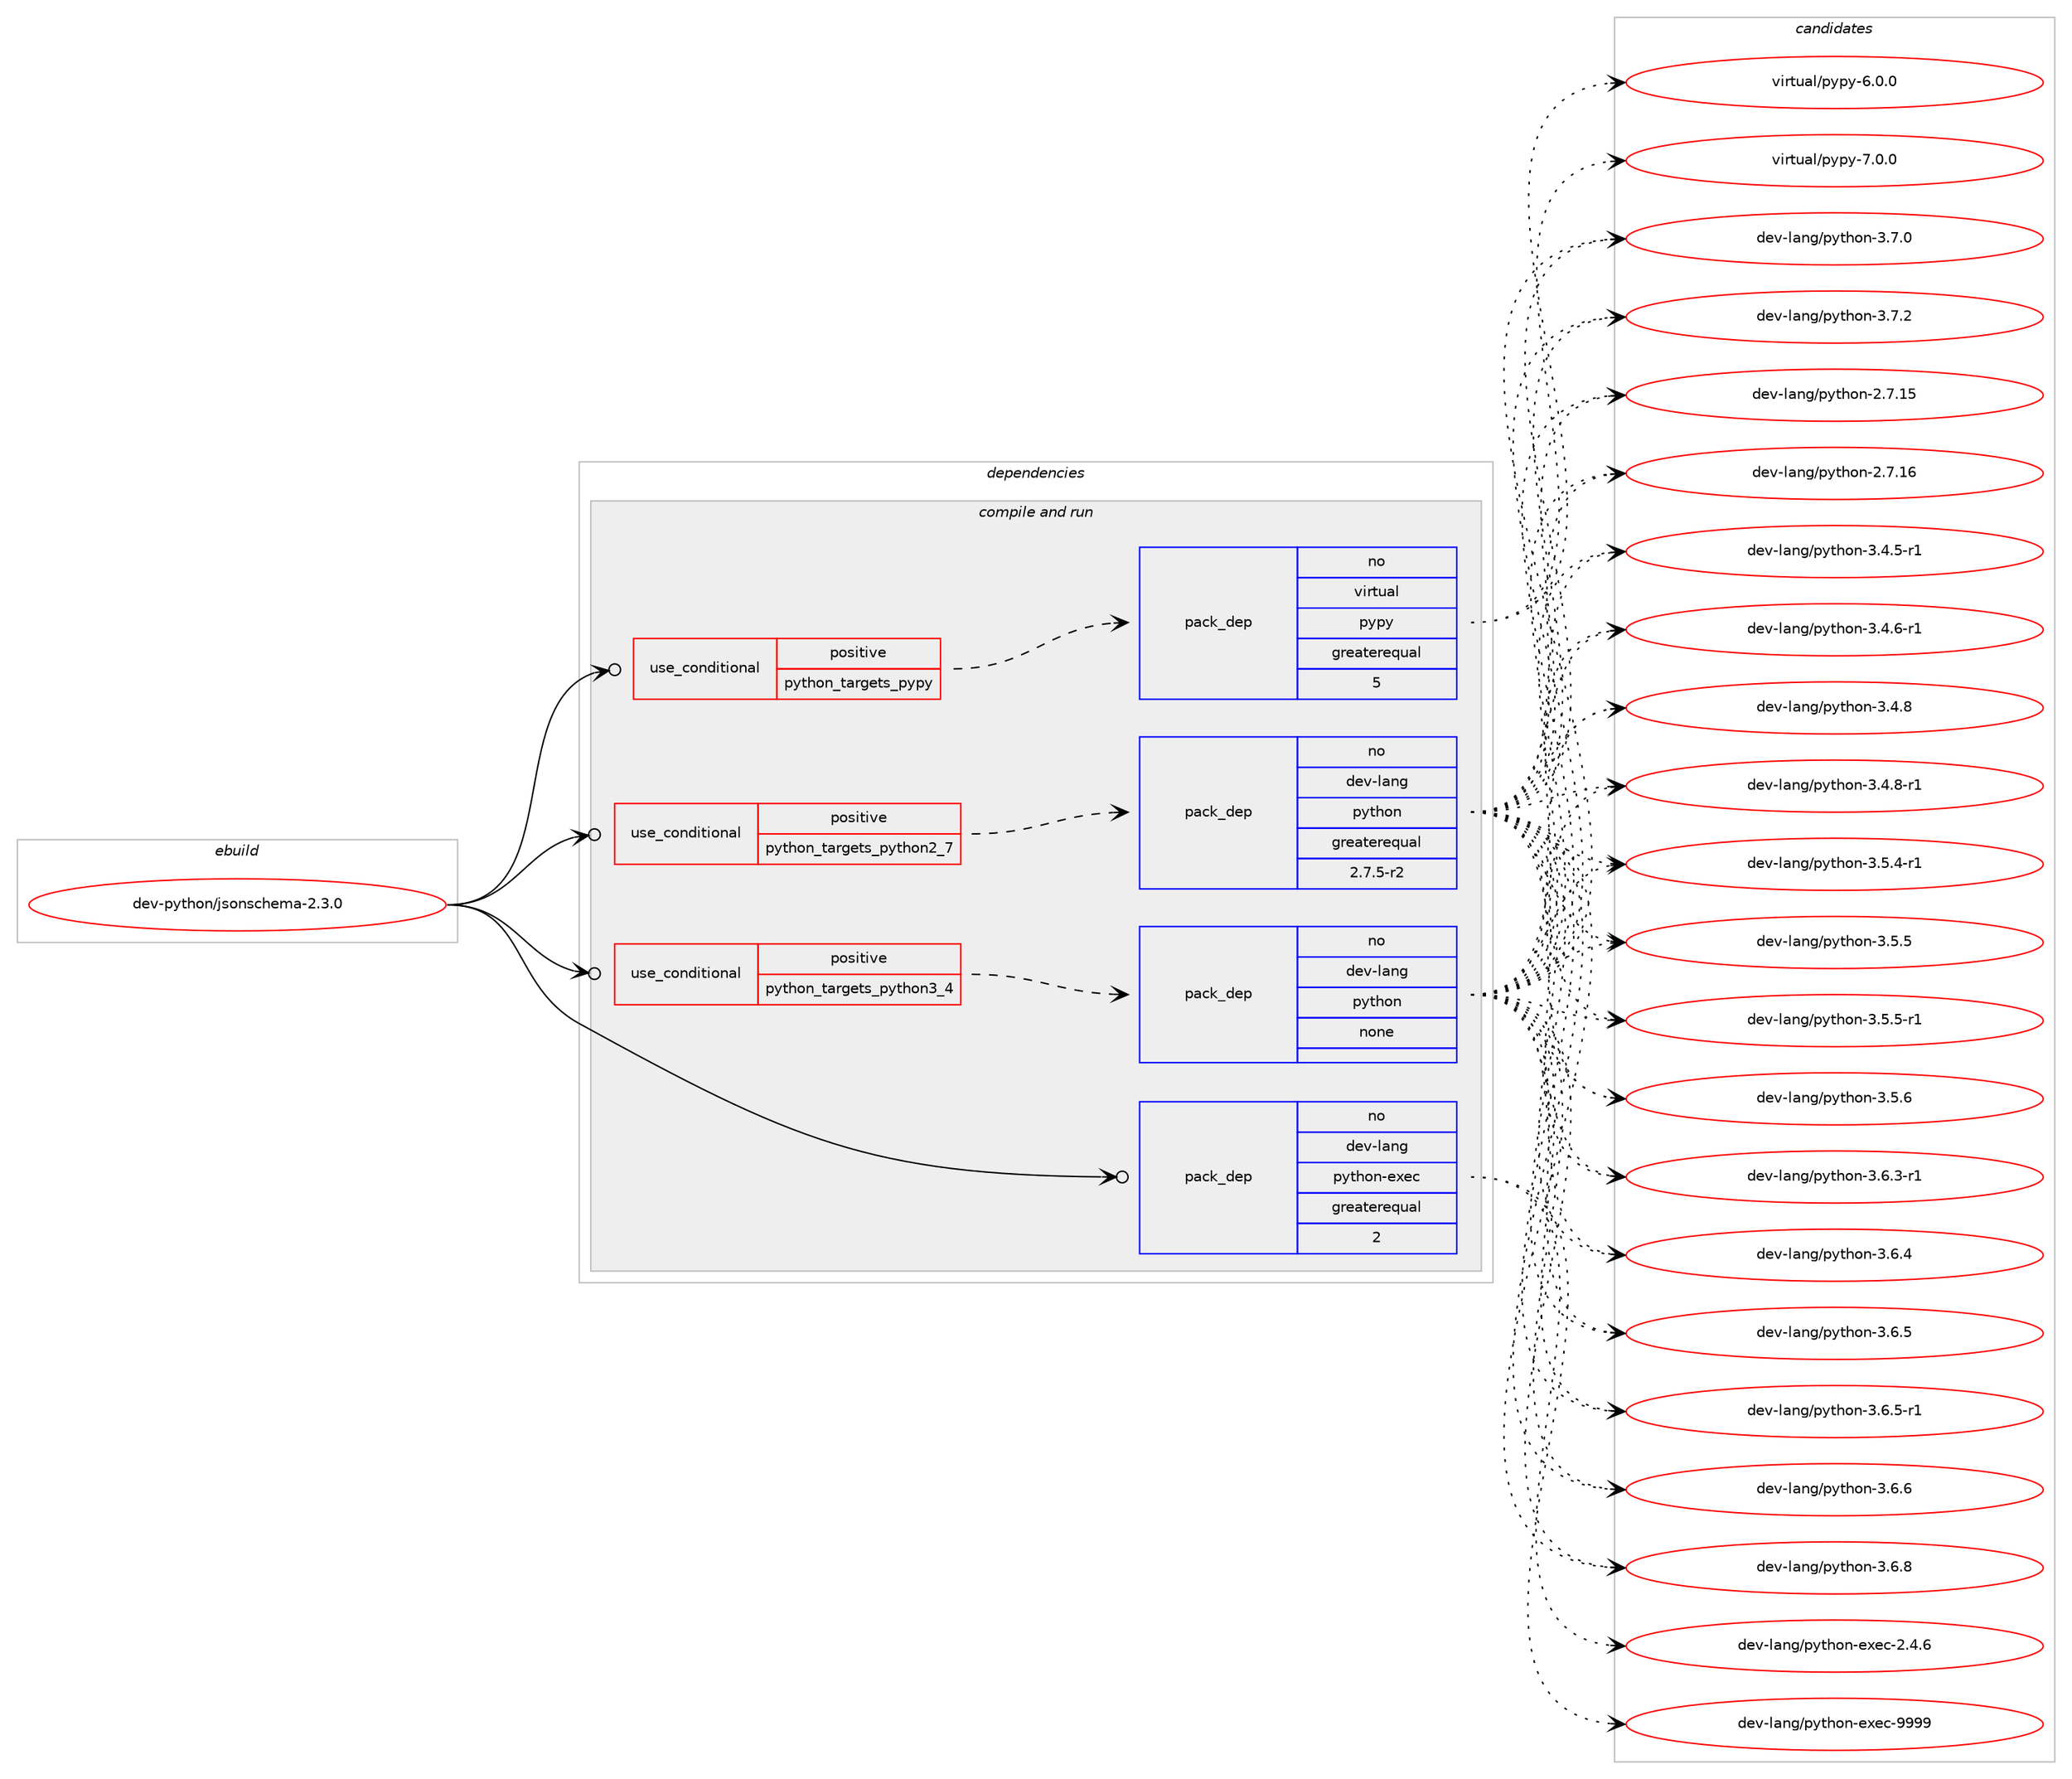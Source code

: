 digraph prolog {

# *************
# Graph options
# *************

newrank=true;
concentrate=true;
compound=true;
graph [rankdir=LR,fontname=Helvetica,fontsize=10,ranksep=1.5];#, ranksep=2.5, nodesep=0.2];
edge  [arrowhead=vee];
node  [fontname=Helvetica,fontsize=10];

# **********
# The ebuild
# **********

subgraph cluster_leftcol {
color=gray;
rank=same;
label=<<i>ebuild</i>>;
id [label="dev-python/jsonschema-2.3.0", color=red, width=4, href="../dev-python/jsonschema-2.3.0.svg"];
}

# ****************
# The dependencies
# ****************

subgraph cluster_midcol {
color=gray;
label=<<i>dependencies</i>>;
subgraph cluster_compile {
fillcolor="#eeeeee";
style=filled;
label=<<i>compile</i>>;
}
subgraph cluster_compileandrun {
fillcolor="#eeeeee";
style=filled;
label=<<i>compile and run</i>>;
subgraph cond376487 {
dependency1415881 [label=<<TABLE BORDER="0" CELLBORDER="1" CELLSPACING="0" CELLPADDING="4"><TR><TD ROWSPAN="3" CELLPADDING="10">use_conditional</TD></TR><TR><TD>positive</TD></TR><TR><TD>python_targets_pypy</TD></TR></TABLE>>, shape=none, color=red];
subgraph pack1016122 {
dependency1415882 [label=<<TABLE BORDER="0" CELLBORDER="1" CELLSPACING="0" CELLPADDING="4" WIDTH="220"><TR><TD ROWSPAN="6" CELLPADDING="30">pack_dep</TD></TR><TR><TD WIDTH="110">no</TD></TR><TR><TD>virtual</TD></TR><TR><TD>pypy</TD></TR><TR><TD>greaterequal</TD></TR><TR><TD>5</TD></TR></TABLE>>, shape=none, color=blue];
}
dependency1415881:e -> dependency1415882:w [weight=20,style="dashed",arrowhead="vee"];
}
id:e -> dependency1415881:w [weight=20,style="solid",arrowhead="odotvee"];
subgraph cond376488 {
dependency1415883 [label=<<TABLE BORDER="0" CELLBORDER="1" CELLSPACING="0" CELLPADDING="4"><TR><TD ROWSPAN="3" CELLPADDING="10">use_conditional</TD></TR><TR><TD>positive</TD></TR><TR><TD>python_targets_python2_7</TD></TR></TABLE>>, shape=none, color=red];
subgraph pack1016123 {
dependency1415884 [label=<<TABLE BORDER="0" CELLBORDER="1" CELLSPACING="0" CELLPADDING="4" WIDTH="220"><TR><TD ROWSPAN="6" CELLPADDING="30">pack_dep</TD></TR><TR><TD WIDTH="110">no</TD></TR><TR><TD>dev-lang</TD></TR><TR><TD>python</TD></TR><TR><TD>greaterequal</TD></TR><TR><TD>2.7.5-r2</TD></TR></TABLE>>, shape=none, color=blue];
}
dependency1415883:e -> dependency1415884:w [weight=20,style="dashed",arrowhead="vee"];
}
id:e -> dependency1415883:w [weight=20,style="solid",arrowhead="odotvee"];
subgraph cond376489 {
dependency1415885 [label=<<TABLE BORDER="0" CELLBORDER="1" CELLSPACING="0" CELLPADDING="4"><TR><TD ROWSPAN="3" CELLPADDING="10">use_conditional</TD></TR><TR><TD>positive</TD></TR><TR><TD>python_targets_python3_4</TD></TR></TABLE>>, shape=none, color=red];
subgraph pack1016124 {
dependency1415886 [label=<<TABLE BORDER="0" CELLBORDER="1" CELLSPACING="0" CELLPADDING="4" WIDTH="220"><TR><TD ROWSPAN="6" CELLPADDING="30">pack_dep</TD></TR><TR><TD WIDTH="110">no</TD></TR><TR><TD>dev-lang</TD></TR><TR><TD>python</TD></TR><TR><TD>none</TD></TR><TR><TD></TD></TR></TABLE>>, shape=none, color=blue];
}
dependency1415885:e -> dependency1415886:w [weight=20,style="dashed",arrowhead="vee"];
}
id:e -> dependency1415885:w [weight=20,style="solid",arrowhead="odotvee"];
subgraph pack1016125 {
dependency1415887 [label=<<TABLE BORDER="0" CELLBORDER="1" CELLSPACING="0" CELLPADDING="4" WIDTH="220"><TR><TD ROWSPAN="6" CELLPADDING="30">pack_dep</TD></TR><TR><TD WIDTH="110">no</TD></TR><TR><TD>dev-lang</TD></TR><TR><TD>python-exec</TD></TR><TR><TD>greaterequal</TD></TR><TR><TD>2</TD></TR></TABLE>>, shape=none, color=blue];
}
id:e -> dependency1415887:w [weight=20,style="solid",arrowhead="odotvee"];
}
subgraph cluster_run {
fillcolor="#eeeeee";
style=filled;
label=<<i>run</i>>;
}
}

# **************
# The candidates
# **************

subgraph cluster_choices {
rank=same;
color=gray;
label=<<i>candidates</i>>;

subgraph choice1016122 {
color=black;
nodesep=1;
choice1181051141161179710847112121112121455446484648 [label="virtual/pypy-6.0.0", color=red, width=4,href="../virtual/pypy-6.0.0.svg"];
choice1181051141161179710847112121112121455546484648 [label="virtual/pypy-7.0.0", color=red, width=4,href="../virtual/pypy-7.0.0.svg"];
dependency1415882:e -> choice1181051141161179710847112121112121455446484648:w [style=dotted,weight="100"];
dependency1415882:e -> choice1181051141161179710847112121112121455546484648:w [style=dotted,weight="100"];
}
subgraph choice1016123 {
color=black;
nodesep=1;
choice10010111845108971101034711212111610411111045504655464953 [label="dev-lang/python-2.7.15", color=red, width=4,href="../dev-lang/python-2.7.15.svg"];
choice10010111845108971101034711212111610411111045504655464954 [label="dev-lang/python-2.7.16", color=red, width=4,href="../dev-lang/python-2.7.16.svg"];
choice1001011184510897110103471121211161041111104551465246534511449 [label="dev-lang/python-3.4.5-r1", color=red, width=4,href="../dev-lang/python-3.4.5-r1.svg"];
choice1001011184510897110103471121211161041111104551465246544511449 [label="dev-lang/python-3.4.6-r1", color=red, width=4,href="../dev-lang/python-3.4.6-r1.svg"];
choice100101118451089711010347112121116104111110455146524656 [label="dev-lang/python-3.4.8", color=red, width=4,href="../dev-lang/python-3.4.8.svg"];
choice1001011184510897110103471121211161041111104551465246564511449 [label="dev-lang/python-3.4.8-r1", color=red, width=4,href="../dev-lang/python-3.4.8-r1.svg"];
choice1001011184510897110103471121211161041111104551465346524511449 [label="dev-lang/python-3.5.4-r1", color=red, width=4,href="../dev-lang/python-3.5.4-r1.svg"];
choice100101118451089711010347112121116104111110455146534653 [label="dev-lang/python-3.5.5", color=red, width=4,href="../dev-lang/python-3.5.5.svg"];
choice1001011184510897110103471121211161041111104551465346534511449 [label="dev-lang/python-3.5.5-r1", color=red, width=4,href="../dev-lang/python-3.5.5-r1.svg"];
choice100101118451089711010347112121116104111110455146534654 [label="dev-lang/python-3.5.6", color=red, width=4,href="../dev-lang/python-3.5.6.svg"];
choice1001011184510897110103471121211161041111104551465446514511449 [label="dev-lang/python-3.6.3-r1", color=red, width=4,href="../dev-lang/python-3.6.3-r1.svg"];
choice100101118451089711010347112121116104111110455146544652 [label="dev-lang/python-3.6.4", color=red, width=4,href="../dev-lang/python-3.6.4.svg"];
choice100101118451089711010347112121116104111110455146544653 [label="dev-lang/python-3.6.5", color=red, width=4,href="../dev-lang/python-3.6.5.svg"];
choice1001011184510897110103471121211161041111104551465446534511449 [label="dev-lang/python-3.6.5-r1", color=red, width=4,href="../dev-lang/python-3.6.5-r1.svg"];
choice100101118451089711010347112121116104111110455146544654 [label="dev-lang/python-3.6.6", color=red, width=4,href="../dev-lang/python-3.6.6.svg"];
choice100101118451089711010347112121116104111110455146544656 [label="dev-lang/python-3.6.8", color=red, width=4,href="../dev-lang/python-3.6.8.svg"];
choice100101118451089711010347112121116104111110455146554648 [label="dev-lang/python-3.7.0", color=red, width=4,href="../dev-lang/python-3.7.0.svg"];
choice100101118451089711010347112121116104111110455146554650 [label="dev-lang/python-3.7.2", color=red, width=4,href="../dev-lang/python-3.7.2.svg"];
dependency1415884:e -> choice10010111845108971101034711212111610411111045504655464953:w [style=dotted,weight="100"];
dependency1415884:e -> choice10010111845108971101034711212111610411111045504655464954:w [style=dotted,weight="100"];
dependency1415884:e -> choice1001011184510897110103471121211161041111104551465246534511449:w [style=dotted,weight="100"];
dependency1415884:e -> choice1001011184510897110103471121211161041111104551465246544511449:w [style=dotted,weight="100"];
dependency1415884:e -> choice100101118451089711010347112121116104111110455146524656:w [style=dotted,weight="100"];
dependency1415884:e -> choice1001011184510897110103471121211161041111104551465246564511449:w [style=dotted,weight="100"];
dependency1415884:e -> choice1001011184510897110103471121211161041111104551465346524511449:w [style=dotted,weight="100"];
dependency1415884:e -> choice100101118451089711010347112121116104111110455146534653:w [style=dotted,weight="100"];
dependency1415884:e -> choice1001011184510897110103471121211161041111104551465346534511449:w [style=dotted,weight="100"];
dependency1415884:e -> choice100101118451089711010347112121116104111110455146534654:w [style=dotted,weight="100"];
dependency1415884:e -> choice1001011184510897110103471121211161041111104551465446514511449:w [style=dotted,weight="100"];
dependency1415884:e -> choice100101118451089711010347112121116104111110455146544652:w [style=dotted,weight="100"];
dependency1415884:e -> choice100101118451089711010347112121116104111110455146544653:w [style=dotted,weight="100"];
dependency1415884:e -> choice1001011184510897110103471121211161041111104551465446534511449:w [style=dotted,weight="100"];
dependency1415884:e -> choice100101118451089711010347112121116104111110455146544654:w [style=dotted,weight="100"];
dependency1415884:e -> choice100101118451089711010347112121116104111110455146544656:w [style=dotted,weight="100"];
dependency1415884:e -> choice100101118451089711010347112121116104111110455146554648:w [style=dotted,weight="100"];
dependency1415884:e -> choice100101118451089711010347112121116104111110455146554650:w [style=dotted,weight="100"];
}
subgraph choice1016124 {
color=black;
nodesep=1;
choice10010111845108971101034711212111610411111045504655464953 [label="dev-lang/python-2.7.15", color=red, width=4,href="../dev-lang/python-2.7.15.svg"];
choice10010111845108971101034711212111610411111045504655464954 [label="dev-lang/python-2.7.16", color=red, width=4,href="../dev-lang/python-2.7.16.svg"];
choice1001011184510897110103471121211161041111104551465246534511449 [label="dev-lang/python-3.4.5-r1", color=red, width=4,href="../dev-lang/python-3.4.5-r1.svg"];
choice1001011184510897110103471121211161041111104551465246544511449 [label="dev-lang/python-3.4.6-r1", color=red, width=4,href="../dev-lang/python-3.4.6-r1.svg"];
choice100101118451089711010347112121116104111110455146524656 [label="dev-lang/python-3.4.8", color=red, width=4,href="../dev-lang/python-3.4.8.svg"];
choice1001011184510897110103471121211161041111104551465246564511449 [label="dev-lang/python-3.4.8-r1", color=red, width=4,href="../dev-lang/python-3.4.8-r1.svg"];
choice1001011184510897110103471121211161041111104551465346524511449 [label="dev-lang/python-3.5.4-r1", color=red, width=4,href="../dev-lang/python-3.5.4-r1.svg"];
choice100101118451089711010347112121116104111110455146534653 [label="dev-lang/python-3.5.5", color=red, width=4,href="../dev-lang/python-3.5.5.svg"];
choice1001011184510897110103471121211161041111104551465346534511449 [label="dev-lang/python-3.5.5-r1", color=red, width=4,href="../dev-lang/python-3.5.5-r1.svg"];
choice100101118451089711010347112121116104111110455146534654 [label="dev-lang/python-3.5.6", color=red, width=4,href="../dev-lang/python-3.5.6.svg"];
choice1001011184510897110103471121211161041111104551465446514511449 [label="dev-lang/python-3.6.3-r1", color=red, width=4,href="../dev-lang/python-3.6.3-r1.svg"];
choice100101118451089711010347112121116104111110455146544652 [label="dev-lang/python-3.6.4", color=red, width=4,href="../dev-lang/python-3.6.4.svg"];
choice100101118451089711010347112121116104111110455146544653 [label="dev-lang/python-3.6.5", color=red, width=4,href="../dev-lang/python-3.6.5.svg"];
choice1001011184510897110103471121211161041111104551465446534511449 [label="dev-lang/python-3.6.5-r1", color=red, width=4,href="../dev-lang/python-3.6.5-r1.svg"];
choice100101118451089711010347112121116104111110455146544654 [label="dev-lang/python-3.6.6", color=red, width=4,href="../dev-lang/python-3.6.6.svg"];
choice100101118451089711010347112121116104111110455146544656 [label="dev-lang/python-3.6.8", color=red, width=4,href="../dev-lang/python-3.6.8.svg"];
choice100101118451089711010347112121116104111110455146554648 [label="dev-lang/python-3.7.0", color=red, width=4,href="../dev-lang/python-3.7.0.svg"];
choice100101118451089711010347112121116104111110455146554650 [label="dev-lang/python-3.7.2", color=red, width=4,href="../dev-lang/python-3.7.2.svg"];
dependency1415886:e -> choice10010111845108971101034711212111610411111045504655464953:w [style=dotted,weight="100"];
dependency1415886:e -> choice10010111845108971101034711212111610411111045504655464954:w [style=dotted,weight="100"];
dependency1415886:e -> choice1001011184510897110103471121211161041111104551465246534511449:w [style=dotted,weight="100"];
dependency1415886:e -> choice1001011184510897110103471121211161041111104551465246544511449:w [style=dotted,weight="100"];
dependency1415886:e -> choice100101118451089711010347112121116104111110455146524656:w [style=dotted,weight="100"];
dependency1415886:e -> choice1001011184510897110103471121211161041111104551465246564511449:w [style=dotted,weight="100"];
dependency1415886:e -> choice1001011184510897110103471121211161041111104551465346524511449:w [style=dotted,weight="100"];
dependency1415886:e -> choice100101118451089711010347112121116104111110455146534653:w [style=dotted,weight="100"];
dependency1415886:e -> choice1001011184510897110103471121211161041111104551465346534511449:w [style=dotted,weight="100"];
dependency1415886:e -> choice100101118451089711010347112121116104111110455146534654:w [style=dotted,weight="100"];
dependency1415886:e -> choice1001011184510897110103471121211161041111104551465446514511449:w [style=dotted,weight="100"];
dependency1415886:e -> choice100101118451089711010347112121116104111110455146544652:w [style=dotted,weight="100"];
dependency1415886:e -> choice100101118451089711010347112121116104111110455146544653:w [style=dotted,weight="100"];
dependency1415886:e -> choice1001011184510897110103471121211161041111104551465446534511449:w [style=dotted,weight="100"];
dependency1415886:e -> choice100101118451089711010347112121116104111110455146544654:w [style=dotted,weight="100"];
dependency1415886:e -> choice100101118451089711010347112121116104111110455146544656:w [style=dotted,weight="100"];
dependency1415886:e -> choice100101118451089711010347112121116104111110455146554648:w [style=dotted,weight="100"];
dependency1415886:e -> choice100101118451089711010347112121116104111110455146554650:w [style=dotted,weight="100"];
}
subgraph choice1016125 {
color=black;
nodesep=1;
choice1001011184510897110103471121211161041111104510112010199455046524654 [label="dev-lang/python-exec-2.4.6", color=red, width=4,href="../dev-lang/python-exec-2.4.6.svg"];
choice10010111845108971101034711212111610411111045101120101994557575757 [label="dev-lang/python-exec-9999", color=red, width=4,href="../dev-lang/python-exec-9999.svg"];
dependency1415887:e -> choice1001011184510897110103471121211161041111104510112010199455046524654:w [style=dotted,weight="100"];
dependency1415887:e -> choice10010111845108971101034711212111610411111045101120101994557575757:w [style=dotted,weight="100"];
}
}

}
